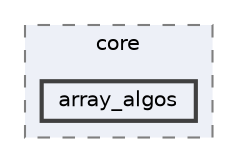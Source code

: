 digraph "/home/jam/Research/IRES-2025/dev/src/llm-scripts/testing/hypothesis-testing/hyp-env/lib/python3.12/site-packages/pandas/core/array_algos"
{
 // LATEX_PDF_SIZE
  bgcolor="transparent";
  edge [fontname=Helvetica,fontsize=10,labelfontname=Helvetica,labelfontsize=10];
  node [fontname=Helvetica,fontsize=10,shape=box,height=0.2,width=0.4];
  compound=true
  subgraph clusterdir_5205ffcf50a564ea4f46690fbcd2ca15 {
    graph [ bgcolor="#edf0f7", pencolor="grey50", label="core", fontname=Helvetica,fontsize=10 style="filled,dashed", URL="dir_5205ffcf50a564ea4f46690fbcd2ca15.html",tooltip=""]
  dir_5d6d6bdcd08eec7507a5a3d360751c59 [label="array_algos", fillcolor="#edf0f7", color="grey25", style="filled,bold", URL="dir_5d6d6bdcd08eec7507a5a3d360751c59.html",tooltip=""];
  }
}
